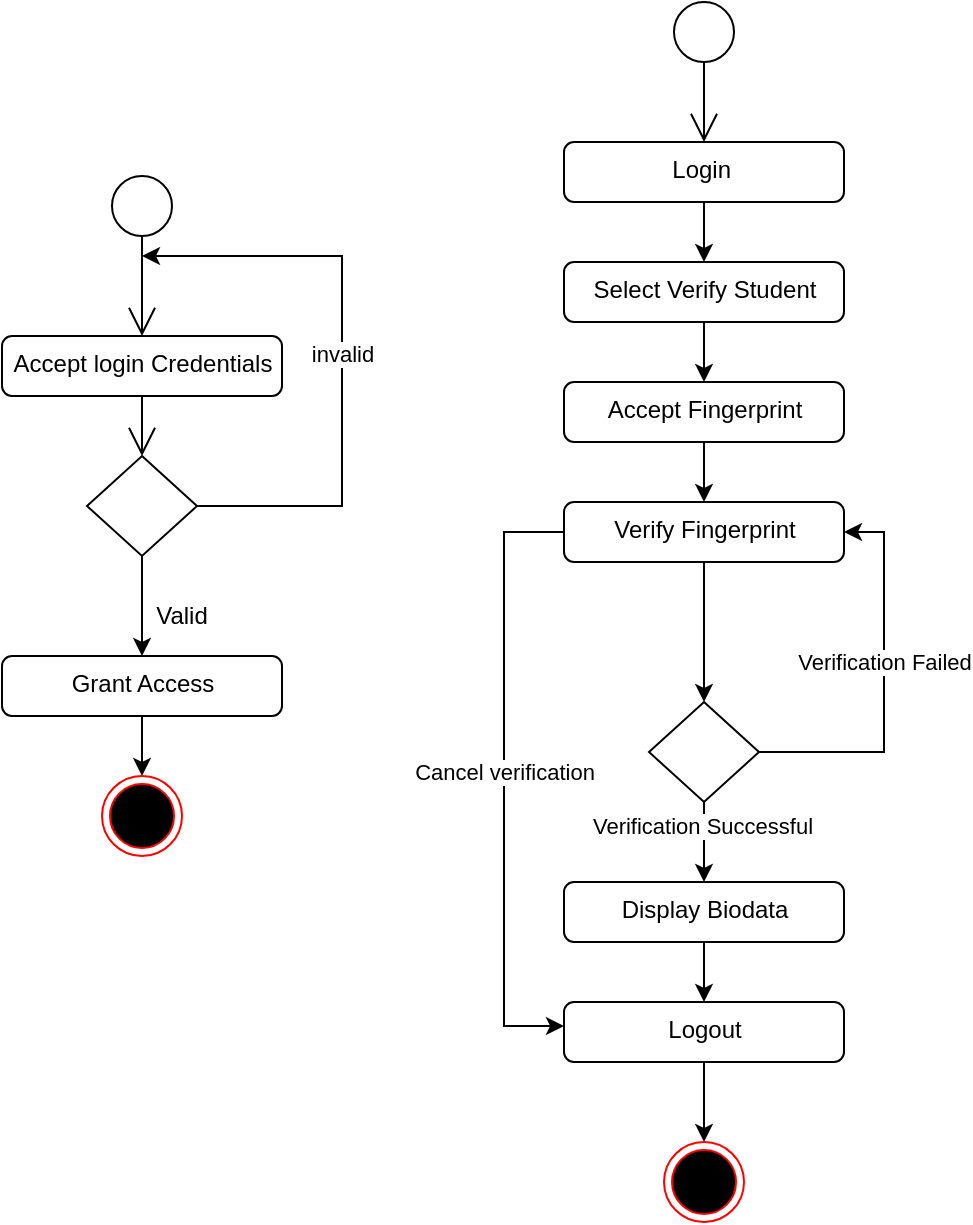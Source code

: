 <mxfile version="13.9.9" type="device"><diagram name="Page-1" id="0783ab3e-0a74-02c8-0abd-f7b4e66b4bec"><mxGraphModel dx="-652" dy="113" grid="1" gridSize="10" guides="1" tooltips="1" connect="1" arrows="1" fold="1" page="1" pageScale="1" pageWidth="850" pageHeight="1100" background="#ffffff" math="0" shadow="0" extFonts="Permanent Marker^https://fonts.googleapis.com/css?family=Permanent+Marker"><root><mxCell id="0"/><mxCell id="1" parent="0"/><mxCell id="qpvtI-tm00FxSNm9Ykw5-112" value="" style="endArrow=open;endFill=1;endSize=12;html=1;exitX=0.5;exitY=1;exitDx=0;exitDy=0;entryX=0.5;entryY=0;entryDx=0;entryDy=0;" parent="1" target="qpvtI-tm00FxSNm9Ykw5-113" edge="1"><mxGeometry width="160" relative="1" as="geometry"><mxPoint x="980" y="160" as="sourcePoint"/><mxPoint x="980" y="210" as="targetPoint"/></mxGeometry></mxCell><mxCell id="qpvtI-tm00FxSNm9Ykw5-113" value="Accept login Credentials" style="html=1;align=center;verticalAlign=top;rounded=1;absoluteArcSize=1;arcSize=10;dashed=0;" parent="1" vertex="1"><mxGeometry x="910" y="210" width="140" height="30" as="geometry"/></mxCell><mxCell id="qpvtI-tm00FxSNm9Ykw5-114" value="invalid" style="edgeStyle=orthogonalEdgeStyle;rounded=0;orthogonalLoop=1;jettySize=auto;html=1;exitX=1;exitY=0.5;exitDx=0;exitDy=0;" parent="1" source="qpvtI-tm00FxSNm9Ykw5-116" edge="1"><mxGeometry relative="1" as="geometry"><mxPoint x="980" y="170" as="targetPoint"/><Array as="points"><mxPoint x="1080" y="295"/><mxPoint x="1080" y="170"/></Array></mxGeometry></mxCell><mxCell id="qpvtI-tm00FxSNm9Ykw5-115" style="edgeStyle=orthogonalEdgeStyle;rounded=0;orthogonalLoop=1;jettySize=auto;html=1;exitX=0.5;exitY=1;exitDx=0;exitDy=0;entryX=0.5;entryY=0;entryDx=0;entryDy=0;" parent="1" source="qpvtI-tm00FxSNm9Ykw5-116" target="qpvtI-tm00FxSNm9Ykw5-120" edge="1"><mxGeometry relative="1" as="geometry"/></mxCell><mxCell id="qpvtI-tm00FxSNm9Ykw5-116" value="" style="rhombus;" parent="1" vertex="1"><mxGeometry x="952.5" y="270" width="55" height="50" as="geometry"/></mxCell><mxCell id="qpvtI-tm00FxSNm9Ykw5-117" value="" style="endArrow=open;endFill=1;endSize=12;html=1;entryX=0.5;entryY=0;entryDx=0;entryDy=0;" parent="1" source="qpvtI-tm00FxSNm9Ykw5-113" target="qpvtI-tm00FxSNm9Ykw5-116" edge="1"><mxGeometry width="160" relative="1" as="geometry"><mxPoint x="980" y="310" as="sourcePoint"/><mxPoint x="980" y="360" as="targetPoint"/></mxGeometry></mxCell><mxCell id="qpvtI-tm00FxSNm9Ykw5-118" value="Valid" style="text;html=1;strokeColor=none;fillColor=none;align=center;verticalAlign=middle;whiteSpace=wrap;rounded=0;" parent="1" vertex="1"><mxGeometry x="980" y="340" width="40" height="20" as="geometry"/></mxCell><mxCell id="qpvtI-tm00FxSNm9Ykw5-119" style="edgeStyle=orthogonalEdgeStyle;rounded=0;orthogonalLoop=1;jettySize=auto;html=1;exitX=0.5;exitY=1;exitDx=0;exitDy=0;" parent="1" source="qpvtI-tm00FxSNm9Ykw5-120" target="qpvtI-tm00FxSNm9Ykw5-121" edge="1"><mxGeometry relative="1" as="geometry"/></mxCell><mxCell id="qpvtI-tm00FxSNm9Ykw5-120" value="Grant Access" style="html=1;align=center;verticalAlign=top;rounded=1;absoluteArcSize=1;arcSize=10;dashed=0;" parent="1" vertex="1"><mxGeometry x="910" y="370" width="140" height="30" as="geometry"/></mxCell><mxCell id="qpvtI-tm00FxSNm9Ykw5-121" value="" style="ellipse;html=1;shape=endState;fillColor=#000000;strokeColor=#ff0000;" parent="1" vertex="1"><mxGeometry x="960" y="430" width="40" height="40" as="geometry"/></mxCell><mxCell id="2AjkwGKu1eCq4MbgWLdp-5" value="" style="endArrow=open;endFill=1;endSize=12;html=1;exitX=0.5;exitY=1;exitDx=0;exitDy=0;entryX=0.5;entryY=0;entryDx=0;entryDy=0;" parent="1" target="2AjkwGKu1eCq4MbgWLdp-7" edge="1"><mxGeometry width="160" relative="1" as="geometry"><mxPoint x="1261" y="73" as="sourcePoint"/><mxPoint x="1261" y="233" as="targetPoint"/></mxGeometry></mxCell><mxCell id="2AjkwGKu1eCq4MbgWLdp-6" style="edgeStyle=orthogonalEdgeStyle;rounded=0;orthogonalLoop=1;jettySize=auto;html=1;exitX=0.5;exitY=0.667;exitDx=0;exitDy=0;exitPerimeter=0;" parent="1" source="2AjkwGKu1eCq4MbgWLdp-20" target="2AjkwGKu1eCq4MbgWLdp-17" edge="1"><mxGeometry relative="1" as="geometry"><mxPoint x="1351" y="283" as="sourcePoint"/></mxGeometry></mxCell><mxCell id="2AjkwGKu1eCq4MbgWLdp-7" value="Login&amp;nbsp;" style="html=1;align=center;verticalAlign=top;rounded=1;absoluteArcSize=1;arcSize=10;dashed=0;" parent="1" vertex="1"><mxGeometry x="1191" y="113" width="140" height="30" as="geometry"/></mxCell><mxCell id="2AjkwGKu1eCq4MbgWLdp-8" value="Verification Failed" style="edgeStyle=orthogonalEdgeStyle;rounded=0;orthogonalLoop=1;jettySize=auto;html=1;exitX=1;exitY=0.5;exitDx=0;exitDy=0;entryX=1;entryY=0.5;entryDx=0;entryDy=0;" parent="1" source="2AjkwGKu1eCq4MbgWLdp-11" target="2AjkwGKu1eCq4MbgWLdp-17" edge="1"><mxGeometry x="0.117" relative="1" as="geometry"><mxPoint x="1451" y="323" as="targetPoint"/><Array as="points"><mxPoint x="1351" y="418"/><mxPoint x="1351" y="308"/></Array><mxPoint as="offset"/></mxGeometry></mxCell><mxCell id="2AjkwGKu1eCq4MbgWLdp-9" style="edgeStyle=orthogonalEdgeStyle;rounded=0;orthogonalLoop=1;jettySize=auto;html=1;exitX=0.5;exitY=1;exitDx=0;exitDy=0;entryX=0.5;entryY=0;entryDx=0;entryDy=0;" parent="1" source="2AjkwGKu1eCq4MbgWLdp-11" target="2AjkwGKu1eCq4MbgWLdp-14" edge="1"><mxGeometry relative="1" as="geometry"><Array as="points"><mxPoint x="1261" y="453"/><mxPoint x="1261" y="483"/><mxPoint x="1261" y="483"/></Array></mxGeometry></mxCell><mxCell id="2AjkwGKu1eCq4MbgWLdp-10" value="Verification Successful" style="edgeLabel;html=1;align=center;verticalAlign=middle;resizable=0;points=[];" parent="2AjkwGKu1eCq4MbgWLdp-9" vertex="1" connectable="0"><mxGeometry x="-0.4" y="-1" relative="1" as="geometry"><mxPoint as="offset"/></mxGeometry></mxCell><mxCell id="2AjkwGKu1eCq4MbgWLdp-11" value="" style="rhombus;" parent="1" vertex="1"><mxGeometry x="1233.5" y="393" width="55" height="50" as="geometry"/></mxCell><mxCell id="2AjkwGKu1eCq4MbgWLdp-12" style="edgeStyle=orthogonalEdgeStyle;rounded=0;orthogonalLoop=1;jettySize=auto;html=1;exitX=0.5;exitY=1;exitDx=0;exitDy=0;" parent="1" source="2AjkwGKu1eCq4MbgWLdp-18" target="2AjkwGKu1eCq4MbgWLdp-15" edge="1"><mxGeometry relative="1" as="geometry"><mxPoint x="1256" y="613" as="sourcePoint"/></mxGeometry></mxCell><mxCell id="2AjkwGKu1eCq4MbgWLdp-13" style="edgeStyle=orthogonalEdgeStyle;rounded=0;orthogonalLoop=1;jettySize=auto;html=1;exitX=0.5;exitY=1;exitDx=0;exitDy=0;entryX=0.5;entryY=0;entryDx=0;entryDy=0;" parent="1" source="2AjkwGKu1eCq4MbgWLdp-14" target="2AjkwGKu1eCq4MbgWLdp-18" edge="1"><mxGeometry relative="1" as="geometry"/></mxCell><mxCell id="2AjkwGKu1eCq4MbgWLdp-14" value="Display Biodata" style="html=1;align=center;verticalAlign=top;rounded=1;absoluteArcSize=1;arcSize=10;dashed=0;" parent="1" vertex="1"><mxGeometry x="1191" y="483" width="140" height="30" as="geometry"/></mxCell><mxCell id="2AjkwGKu1eCq4MbgWLdp-15" value="" style="ellipse;html=1;shape=endState;fillColor=#000000;strokeColor=#ff0000;" parent="1" vertex="1"><mxGeometry x="1241" y="613" width="40" height="40" as="geometry"/></mxCell><mxCell id="2AjkwGKu1eCq4MbgWLdp-16" style="edgeStyle=orthogonalEdgeStyle;rounded=0;orthogonalLoop=1;jettySize=auto;html=1;exitX=0.5;exitY=1;exitDx=0;exitDy=0;entryX=0.5;entryY=0;entryDx=0;entryDy=0;" parent="1" source="2AjkwGKu1eCq4MbgWLdp-17" target="2AjkwGKu1eCq4MbgWLdp-11" edge="1"><mxGeometry relative="1" as="geometry"/></mxCell><mxCell id="2AjkwGKu1eCq4MbgWLdp-17" value="Verify Fingerprint" style="html=1;align=center;verticalAlign=top;rounded=1;absoluteArcSize=1;arcSize=10;dashed=0;" parent="1" vertex="1"><mxGeometry x="1191" y="293" width="140" height="30" as="geometry"/></mxCell><mxCell id="2AjkwGKu1eCq4MbgWLdp-18" value="Logout" style="html=1;align=center;verticalAlign=top;rounded=1;absoluteArcSize=1;arcSize=10;dashed=0;" parent="1" vertex="1"><mxGeometry x="1191" y="543" width="140" height="30" as="geometry"/></mxCell><mxCell id="2AjkwGKu1eCq4MbgWLdp-19" value="Cancel verification" style="edgeStyle=orthogonalEdgeStyle;rounded=0;orthogonalLoop=1;jettySize=auto;html=1;exitX=0;exitY=0.25;exitDx=0;exitDy=0;" parent="1" source="2AjkwGKu1eCq4MbgWLdp-17" target="2AjkwGKu1eCq4MbgWLdp-18" edge="1"><mxGeometry relative="1" as="geometry"><mxPoint x="1141" y="503" as="targetPoint"/><Array as="points"><mxPoint x="1191" y="308"/><mxPoint x="1161" y="308"/><mxPoint x="1161" y="555"/></Array><mxPoint x="1298.5" y="428" as="sourcePoint"/></mxGeometry></mxCell><mxCell id="2AjkwGKu1eCq4MbgWLdp-20" value="Accept Fingerprint" style="html=1;align=center;verticalAlign=top;rounded=1;absoluteArcSize=1;arcSize=10;dashed=0;" parent="1" vertex="1"><mxGeometry x="1191" y="233" width="140" height="30" as="geometry"/></mxCell><mxCell id="2AjkwGKu1eCq4MbgWLdp-21" style="edgeStyle=orthogonalEdgeStyle;rounded=0;orthogonalLoop=1;jettySize=auto;html=1;entryX=0.5;entryY=0;entryDx=0;entryDy=0;exitX=0.5;exitY=1;exitDx=0;exitDy=0;" parent="1" source="2AjkwGKu1eCq4MbgWLdp-22" target="2AjkwGKu1eCq4MbgWLdp-20" edge="1"><mxGeometry relative="1" as="geometry"><mxPoint x="1251" y="163" as="sourcePoint"/><mxPoint x="1291" y="223" as="targetPoint"/></mxGeometry></mxCell><mxCell id="2AjkwGKu1eCq4MbgWLdp-22" value="Select Verify Student" style="html=1;align=center;verticalAlign=top;rounded=1;absoluteArcSize=1;arcSize=10;dashed=0;" parent="1" vertex="1"><mxGeometry x="1191" y="173" width="140" height="30" as="geometry"/></mxCell><mxCell id="2AjkwGKu1eCq4MbgWLdp-23" style="edgeStyle=orthogonalEdgeStyle;rounded=0;orthogonalLoop=1;jettySize=auto;html=1;exitX=0.5;exitY=1;exitDx=0;exitDy=0;entryX=0.5;entryY=0;entryDx=0;entryDy=0;" parent="1" source="2AjkwGKu1eCq4MbgWLdp-7" target="2AjkwGKu1eCq4MbgWLdp-22" edge="1"><mxGeometry relative="1" as="geometry"><mxPoint x="1271" y="153" as="sourcePoint"/><mxPoint x="1271" y="313" as="targetPoint"/></mxGeometry></mxCell><mxCell id="AHXklXpRrLlIq58aWB7X-1" value="" style="ellipse;fillColor=#ffffff;strokeColor=#000000;" vertex="1" parent="1"><mxGeometry x="965" y="130" width="30" height="30" as="geometry"/></mxCell><mxCell id="AHXklXpRrLlIq58aWB7X-2" value="" style="ellipse;fillColor=#ffffff;strokeColor=#000000;" vertex="1" parent="1"><mxGeometry x="1246" y="43" width="30" height="30" as="geometry"/></mxCell></root></mxGraphModel></diagram></mxfile>